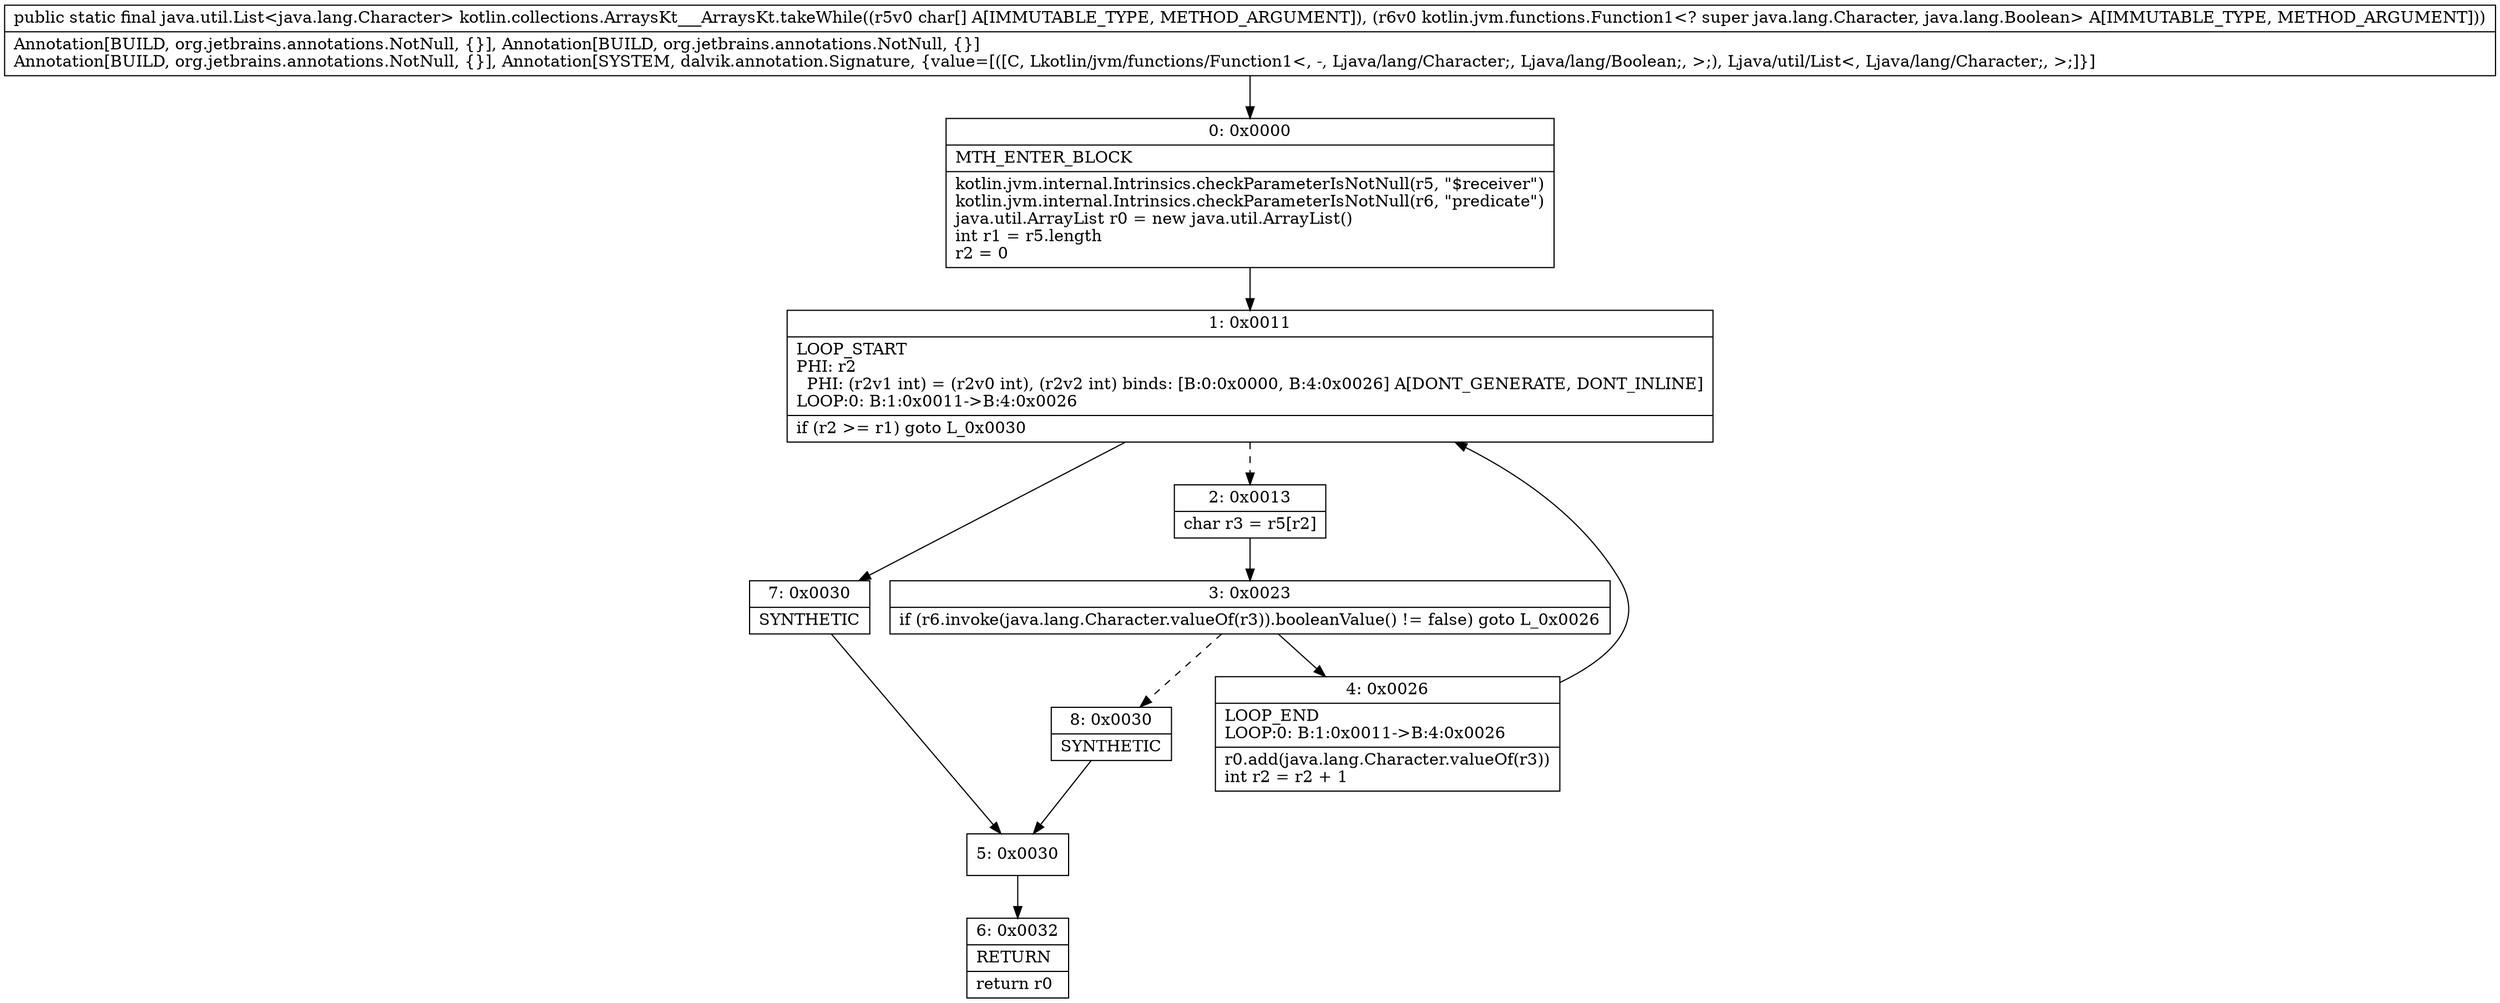 digraph "CFG forkotlin.collections.ArraysKt___ArraysKt.takeWhile([CLkotlin\/jvm\/functions\/Function1;)Ljava\/util\/List;" {
Node_0 [shape=record,label="{0\:\ 0x0000|MTH_ENTER_BLOCK\l|kotlin.jvm.internal.Intrinsics.checkParameterIsNotNull(r5, \"$receiver\")\lkotlin.jvm.internal.Intrinsics.checkParameterIsNotNull(r6, \"predicate\")\ljava.util.ArrayList r0 = new java.util.ArrayList()\lint r1 = r5.length\lr2 = 0\l}"];
Node_1 [shape=record,label="{1\:\ 0x0011|LOOP_START\lPHI: r2 \l  PHI: (r2v1 int) = (r2v0 int), (r2v2 int) binds: [B:0:0x0000, B:4:0x0026] A[DONT_GENERATE, DONT_INLINE]\lLOOP:0: B:1:0x0011\-\>B:4:0x0026\l|if (r2 \>= r1) goto L_0x0030\l}"];
Node_2 [shape=record,label="{2\:\ 0x0013|char r3 = r5[r2]\l}"];
Node_3 [shape=record,label="{3\:\ 0x0023|if (r6.invoke(java.lang.Character.valueOf(r3)).booleanValue() != false) goto L_0x0026\l}"];
Node_4 [shape=record,label="{4\:\ 0x0026|LOOP_END\lLOOP:0: B:1:0x0011\-\>B:4:0x0026\l|r0.add(java.lang.Character.valueOf(r3))\lint r2 = r2 + 1\l}"];
Node_5 [shape=record,label="{5\:\ 0x0030}"];
Node_6 [shape=record,label="{6\:\ 0x0032|RETURN\l|return r0\l}"];
Node_7 [shape=record,label="{7\:\ 0x0030|SYNTHETIC\l}"];
Node_8 [shape=record,label="{8\:\ 0x0030|SYNTHETIC\l}"];
MethodNode[shape=record,label="{public static final java.util.List\<java.lang.Character\> kotlin.collections.ArraysKt___ArraysKt.takeWhile((r5v0 char[] A[IMMUTABLE_TYPE, METHOD_ARGUMENT]), (r6v0 kotlin.jvm.functions.Function1\<? super java.lang.Character, java.lang.Boolean\> A[IMMUTABLE_TYPE, METHOD_ARGUMENT]))  | Annotation[BUILD, org.jetbrains.annotations.NotNull, \{\}], Annotation[BUILD, org.jetbrains.annotations.NotNull, \{\}]\lAnnotation[BUILD, org.jetbrains.annotations.NotNull, \{\}], Annotation[SYSTEM, dalvik.annotation.Signature, \{value=[([C, Lkotlin\/jvm\/functions\/Function1\<, \-, Ljava\/lang\/Character;, Ljava\/lang\/Boolean;, \>;), Ljava\/util\/List\<, Ljava\/lang\/Character;, \>;]\}]\l}"];
MethodNode -> Node_0;
Node_0 -> Node_1;
Node_1 -> Node_2[style=dashed];
Node_1 -> Node_7;
Node_2 -> Node_3;
Node_3 -> Node_4;
Node_3 -> Node_8[style=dashed];
Node_4 -> Node_1;
Node_5 -> Node_6;
Node_7 -> Node_5;
Node_8 -> Node_5;
}

